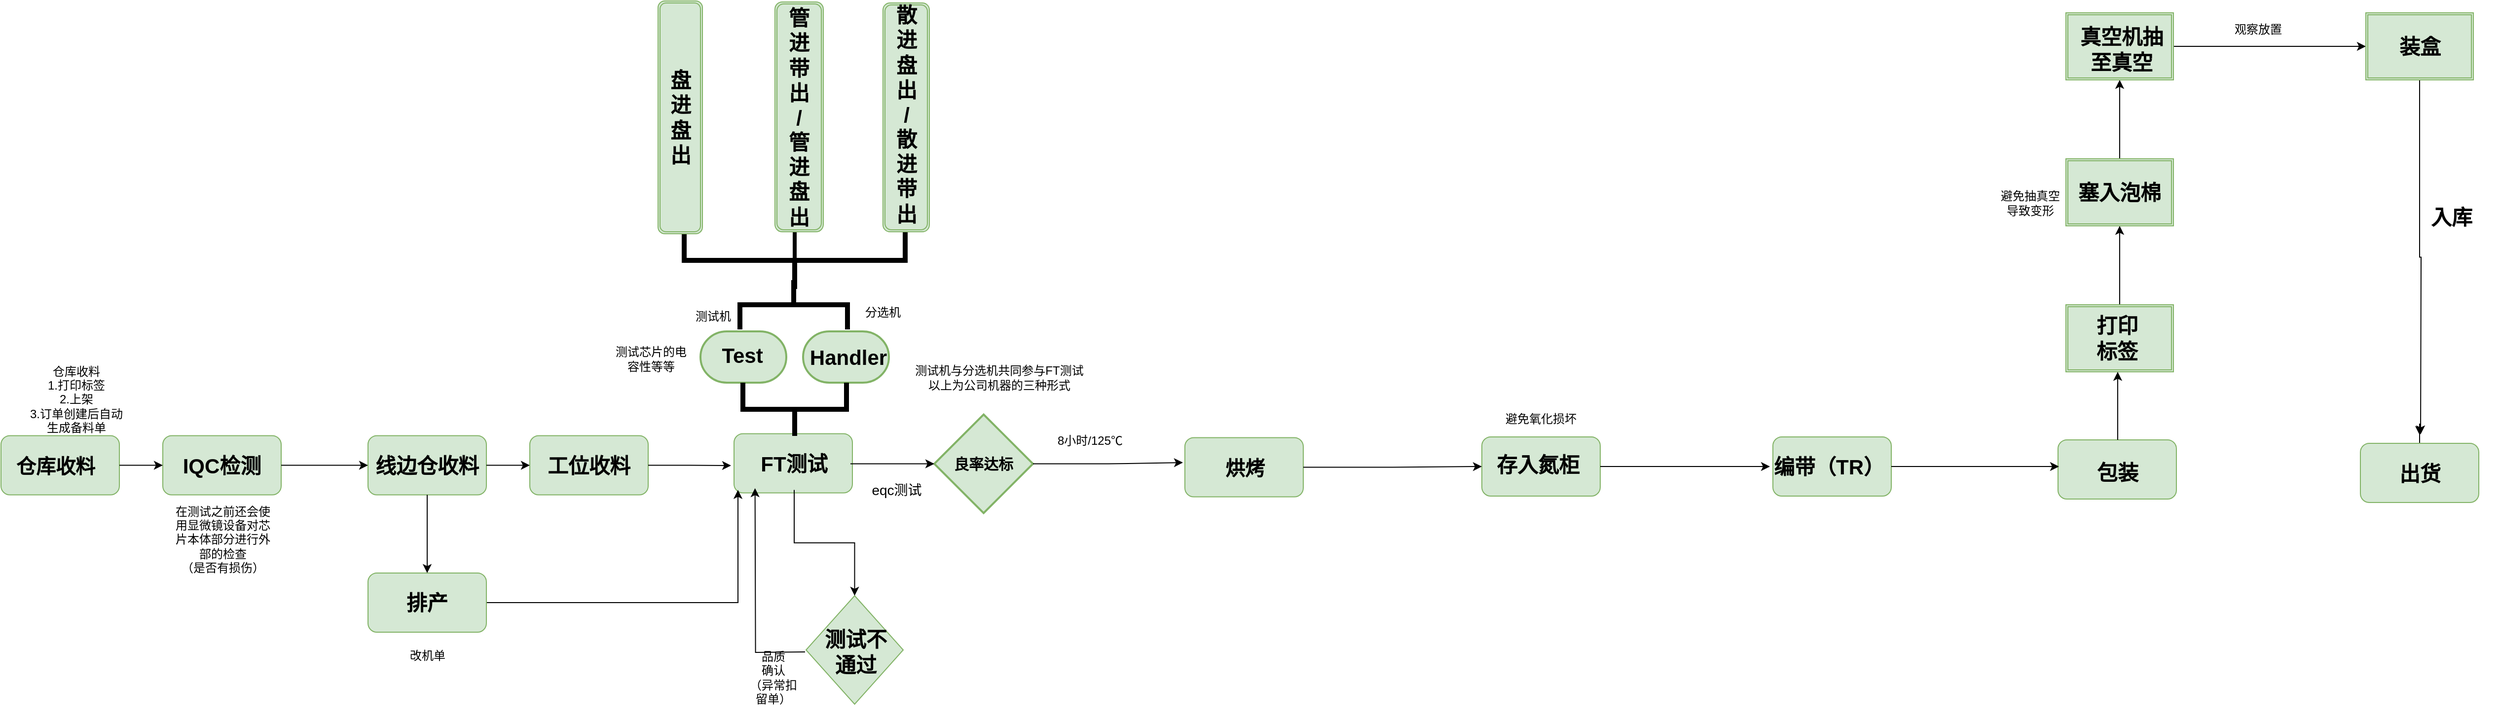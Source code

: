 <mxfile version="26.2.4">
  <diagram name="第 1 页" id="6Whp01cno-iCcvlQzlEr">
    <mxGraphModel dx="3020" dy="1228" grid="0" gridSize="10" guides="1" tooltips="1" connect="1" arrows="1" fold="1" page="0" pageScale="1" pageWidth="827" pageHeight="1169" math="0" shadow="0">
      <root>
        <mxCell id="0" />
        <mxCell id="1" parent="0" />
        <mxCell id="pIWOSWW2YScK09rMIziX-15" value="" style="group" parent="1" vertex="1" connectable="0">
          <mxGeometry x="419" y="225" width="120" height="60" as="geometry" />
        </mxCell>
        <mxCell id="VRzi01jcJigGVjQEdXFt-5" value="" style="rounded=1;whiteSpace=wrap;html=1;fillColor=#d5e8d4;strokeColor=#82b366;" parent="pIWOSWW2YScK09rMIziX-15" vertex="1">
          <mxGeometry width="120" height="60" as="geometry" />
        </mxCell>
        <mxCell id="pIWOSWW2YScK09rMIziX-14" value="编带（TR）" style="text;strokeColor=none;align=center;fillColor=none;html=1;verticalAlign=middle;whiteSpace=wrap;rounded=0;fontSize=21;fontStyle=1" parent="pIWOSWW2YScK09rMIziX-15" vertex="1">
          <mxGeometry y="3.5" width="110" height="53" as="geometry" />
        </mxCell>
        <mxCell id="pIWOSWW2YScK09rMIziX-16" value="" style="group" parent="1" vertex="1" connectable="0">
          <mxGeometry x="124" y="225" width="120" height="60" as="geometry" />
        </mxCell>
        <mxCell id="VRzi01jcJigGVjQEdXFt-3" value="" style="rounded=1;whiteSpace=wrap;html=1;fillColor=#d5e8d4;strokeColor=#82b366;" parent="pIWOSWW2YScK09rMIziX-16" vertex="1">
          <mxGeometry width="120" height="60" as="geometry" />
        </mxCell>
        <mxCell id="pIWOSWW2YScK09rMIziX-13" value="存入氮柜" style="text;strokeColor=none;align=center;fillColor=none;html=1;verticalAlign=middle;whiteSpace=wrap;rounded=0;fontSize=21;fontStyle=1" parent="pIWOSWW2YScK09rMIziX-16" vertex="1">
          <mxGeometry x="9" y="6" width="96" height="44" as="geometry" />
        </mxCell>
        <mxCell id="pIWOSWW2YScK09rMIziX-19" value="" style="group;fontSize=17;" parent="1" vertex="1" connectable="0">
          <mxGeometry x="-1377" y="223.75" width="1480" height="78.5" as="geometry" />
        </mxCell>
        <mxCell id="IHIgq401QCvbK1t1857Z-20" value="" style="group" vertex="1" connectable="0" parent="pIWOSWW2YScK09rMIziX-19">
          <mxGeometry width="1480" height="78.5" as="geometry" />
        </mxCell>
        <mxCell id="VRzi01jcJigGVjQEdXFt-9" value="" style="rounded=1;whiteSpace=wrap;html=1;fillColor=#d5e8d4;strokeColor=#82b366;" parent="IHIgq401QCvbK1t1857Z-20" vertex="1">
          <mxGeometry width="120" height="60" as="geometry" />
        </mxCell>
        <mxCell id="pIWOSWW2YScK09rMIziX-12" value="仓库收料" style="text;strokeColor=none;align=center;fillColor=none;html=1;verticalAlign=middle;whiteSpace=wrap;rounded=0;fontSize=20;fontStyle=1" parent="IHIgq401QCvbK1t1857Z-20" vertex="1">
          <mxGeometry x="5" y="2.5" width="101" height="55" as="geometry" />
        </mxCell>
        <mxCell id="IHIgq401QCvbK1t1857Z-18" value="Text" style="text;strokeColor=none;align=center;fillColor=none;html=1;verticalAlign=middle;whiteSpace=wrap;rounded=0;" vertex="1" parent="IHIgq401QCvbK1t1857Z-20">
          <mxGeometry x="395" y="14" width="99" height="41" as="geometry" />
        </mxCell>
        <mxCell id="IHIgq401QCvbK1t1857Z-14" value="&lt;font style=&quot;font-size: 21px;&quot;&gt;&lt;b&gt;线边仓收料&lt;/b&gt;&lt;/font&gt;" style="rounded=1;whiteSpace=wrap;html=1;fillColor=#d5e8d4;strokeColor=#82b366;" vertex="1" parent="IHIgq401QCvbK1t1857Z-20">
          <mxGeometry x="372" width="120" height="60" as="geometry" />
        </mxCell>
        <mxCell id="IHIgq401QCvbK1t1857Z-12" value="&lt;font style=&quot;font-size: 21px;&quot;&gt;&lt;b&gt;IQC检测&lt;/b&gt;&lt;/font&gt;" style="rounded=1;whiteSpace=wrap;html=1;fillColor=#d5e8d4;strokeColor=#82b366;" vertex="1" parent="IHIgq401QCvbK1t1857Z-20">
          <mxGeometry x="164" width="120" height="60" as="geometry" />
        </mxCell>
        <mxCell id="IHIgq401QCvbK1t1857Z-13" value="" style="edgeStyle=orthogonalEdgeStyle;rounded=0;orthogonalLoop=1;jettySize=auto;html=1;" edge="1" parent="IHIgq401QCvbK1t1857Z-20" source="VRzi01jcJigGVjQEdXFt-9" target="IHIgq401QCvbK1t1857Z-12">
          <mxGeometry relative="1" as="geometry">
            <mxPoint x="125" y="28" as="sourcePoint" />
          </mxGeometry>
        </mxCell>
        <mxCell id="IHIgq401QCvbK1t1857Z-15" value="" style="edgeStyle=orthogonalEdgeStyle;rounded=0;orthogonalLoop=1;jettySize=auto;html=1;" edge="1" parent="IHIgq401QCvbK1t1857Z-20" source="IHIgq401QCvbK1t1857Z-12" target="IHIgq401QCvbK1t1857Z-14">
          <mxGeometry relative="1" as="geometry" />
        </mxCell>
        <mxCell id="IHIgq401QCvbK1t1857Z-21" value="&lt;font style=&quot;font-size: 21px;&quot;&gt;&lt;b&gt;工位收料&lt;/b&gt;&lt;/font&gt;" style="whiteSpace=wrap;html=1;fillColor=#d5e8d4;strokeColor=#82b366;rounded=1;" vertex="1" parent="IHIgq401QCvbK1t1857Z-20">
          <mxGeometry x="536" width="120" height="60" as="geometry" />
        </mxCell>
        <mxCell id="IHIgq401QCvbK1t1857Z-22" value="" style="edgeStyle=orthogonalEdgeStyle;rounded=0;orthogonalLoop=1;jettySize=auto;html=1;" edge="1" parent="IHIgq401QCvbK1t1857Z-20" source="IHIgq401QCvbK1t1857Z-14" target="IHIgq401QCvbK1t1857Z-21">
          <mxGeometry relative="1" as="geometry" />
        </mxCell>
        <mxCell id="pIWOSWW2YScK09rMIziX-18" value="" style="group" parent="IHIgq401QCvbK1t1857Z-20" vertex="1" connectable="0">
          <mxGeometry x="743" y="-2" width="735" height="80.5" as="geometry" />
        </mxCell>
        <mxCell id="VRzi01jcJigGVjQEdXFt-8" value="" style="rounded=1;whiteSpace=wrap;html=1;fillColor=#d5e8d4;strokeColor=#82b366;" parent="pIWOSWW2YScK09rMIziX-18" vertex="1">
          <mxGeometry width="120" height="60" as="geometry" />
        </mxCell>
        <mxCell id="pIWOSWW2YScK09rMIziX-8" value="FT测试" style="text;strokeColor=none;align=center;fillColor=none;html=1;verticalAlign=middle;whiteSpace=wrap;rounded=0;fontSize=21;fontStyle=1" parent="pIWOSWW2YScK09rMIziX-18" vertex="1">
          <mxGeometry x="4" y="4" width="114" height="53" as="geometry" />
        </mxCell>
        <mxCell id="pIWOSWW2YScK09rMIziX-85" value="良率达标" style="strokeWidth=2;html=1;shape=mxgraph.flowchart.decision;whiteSpace=wrap;fillColor=#d5e8d4;strokeColor=#82b366;fontSize=15;fontStyle=1" parent="pIWOSWW2YScK09rMIziX-18" vertex="1">
          <mxGeometry x="203" y="-19.5" width="100" height="100" as="geometry" />
        </mxCell>
        <mxCell id="pIWOSWW2YScK09rMIziX-87" style="edgeStyle=orthogonalEdgeStyle;rounded=0;orthogonalLoop=1;jettySize=auto;html=1;entryX=0;entryY=0.5;entryDx=0;entryDy=0;entryPerimeter=0;" parent="pIWOSWW2YScK09rMIziX-18" source="pIWOSWW2YScK09rMIziX-8" target="pIWOSWW2YScK09rMIziX-85" edge="1">
          <mxGeometry relative="1" as="geometry" />
        </mxCell>
        <mxCell id="pIWOSWW2YScK09rMIziX-17" value="" style="group" parent="pIWOSWW2YScK09rMIziX-18" vertex="1" connectable="0">
          <mxGeometry x="457" y="4" width="254" height="60" as="geometry" />
        </mxCell>
        <mxCell id="VRzi01jcJigGVjQEdXFt-2" value="" style="rounded=1;whiteSpace=wrap;html=1;fillColor=#d5e8d4;strokeColor=#82b366;" parent="pIWOSWW2YScK09rMIziX-17" vertex="1">
          <mxGeometry width="120" height="60" as="geometry" />
        </mxCell>
        <mxCell id="VRzi01jcJigGVjQEdXFt-4" style="edgeStyle=none;curved=1;rounded=0;orthogonalLoop=1;jettySize=auto;html=1;exitX=0;exitY=0.5;exitDx=0;exitDy=0;fontSize=12;startSize=8;endSize=8;" parent="pIWOSWW2YScK09rMIziX-17" source="VRzi01jcJigGVjQEdXFt-2" target="VRzi01jcJigGVjQEdXFt-2" edge="1">
          <mxGeometry relative="1" as="geometry" />
        </mxCell>
        <mxCell id="pIWOSWW2YScK09rMIziX-9" value="烘烤" style="text;align=center;html=1;verticalAlign=middle;whiteSpace=wrap;rounded=0;fontSize=20;fontStyle=1" parent="pIWOSWW2YScK09rMIziX-17" vertex="1">
          <mxGeometry x="2" y="4.5" width="118" height="51" as="geometry" />
        </mxCell>
        <mxCell id="pIWOSWW2YScK09rMIziX-98" value="8小时/125℃" style="text;strokeColor=none;align=center;fillColor=none;html=1;verticalAlign=middle;whiteSpace=wrap;rounded=0;" parent="pIWOSWW2YScK09rMIziX-18" vertex="1">
          <mxGeometry x="305" y="-10" width="112" height="34" as="geometry" />
        </mxCell>
        <mxCell id="IHIgq401QCvbK1t1857Z-28" value="&lt;font style=&quot;font-size: 14px;&quot;&gt;eqc测试&lt;/font&gt;" style="text;strokeColor=none;align=center;fillColor=none;html=1;verticalAlign=middle;whiteSpace=wrap;rounded=0;" vertex="1" parent="pIWOSWW2YScK09rMIziX-18">
          <mxGeometry x="133" y="36" width="64" height="42" as="geometry" />
        </mxCell>
        <mxCell id="pIWOSWW2YScK09rMIziX-40" value="" style="strokeWidth=5;html=1;shape=mxgraph.flowchart.annotation_2;align=left;labelPosition=right;pointerEvents=1;direction=south;fontSize=18;" parent="1" vertex="1">
          <mxGeometry x="-628" y="66" width="109" height="50" as="geometry" />
        </mxCell>
        <mxCell id="pIWOSWW2YScK09rMIziX-41" value="" style="strokeWidth=5;html=1;shape=mxgraph.flowchart.annotation_2;align=left;labelPosition=right;pointerEvents=1;direction=north;" parent="1" vertex="1">
          <mxGeometry x="-684.5" y="17" width="224" height="58" as="geometry" />
        </mxCell>
        <mxCell id="pIWOSWW2YScK09rMIziX-46" value="" style="line;strokeWidth=4;direction=south;html=1;perimeter=backbonePerimeter;points=[];outlineConnect=0;" parent="1" vertex="1">
          <mxGeometry x="-577.5" y="15" width="10" height="51" as="geometry" />
        </mxCell>
        <mxCell id="pIWOSWW2YScK09rMIziX-49" value="" style="shape=ext;double=1;rounded=1;whiteSpace=wrap;html=1;fontSize=22;fontStyle=0;fillColor=#d5e8d4;strokeColor=#82b366;" parent="1" vertex="1">
          <mxGeometry x="-711" y="-217" width="45" height="236" as="geometry" />
        </mxCell>
        <mxCell id="pIWOSWW2YScK09rMIziX-51" value="盘进盘出" style="text;strokeColor=none;align=center;fillColor=none;html=1;verticalAlign=middle;whiteSpace=wrap;rounded=0;fontSize=21;fontStyle=1" parent="1" vertex="1">
          <mxGeometry x="-700.5" y="-167.5" width="24" height="137" as="geometry" />
        </mxCell>
        <mxCell id="pIWOSWW2YScK09rMIziX-52" value="" style="shape=ext;double=1;rounded=1;whiteSpace=wrap;html=1;fontSize=22;fontStyle=0;fillColor=#d5e8d4;strokeColor=#82b366;" parent="1" vertex="1">
          <mxGeometry x="-592.5" y="-216" width="49" height="233" as="geometry" />
        </mxCell>
        <mxCell id="pIWOSWW2YScK09rMIziX-53" value="管进带出&lt;div&gt;/&lt;/div&gt;&lt;div&gt;管进盘出&lt;/div&gt;" style="text;strokeColor=none;align=center;fillColor=none;html=1;verticalAlign=middle;whiteSpace=wrap;rounded=0;fontSize=21;fontStyle=1" parent="1" vertex="1">
          <mxGeometry x="-580" y="-167.5" width="24" height="137" as="geometry" />
        </mxCell>
        <mxCell id="pIWOSWW2YScK09rMIziX-55" value="" style="shape=ext;double=1;rounded=1;whiteSpace=wrap;html=1;fontSize=22;fontStyle=0;fillColor=#d5e8d4;strokeColor=#82b366;" parent="1" vertex="1">
          <mxGeometry x="-483" y="-215" width="47" height="232" as="geometry" />
        </mxCell>
        <mxCell id="pIWOSWW2YScK09rMIziX-56" value="散进盘出&lt;div&gt;/&lt;/div&gt;&lt;div&gt;散进带出&lt;/div&gt;" style="text;strokeColor=none;align=center;fillColor=none;html=1;verticalAlign=middle;whiteSpace=wrap;rounded=0;fontSize=21;fontStyle=1" parent="1" vertex="1">
          <mxGeometry x="-471.5" y="-171" width="24" height="137" as="geometry" />
        </mxCell>
        <mxCell id="pIWOSWW2YScK09rMIziX-80" value="" style="group" parent="1" vertex="1" connectable="0">
          <mxGeometry x="710" y="228" width="445" height="70" as="geometry" />
        </mxCell>
        <mxCell id="pIWOSWW2YScK09rMIziX-24" value="" style="group" parent="pIWOSWW2YScK09rMIziX-80" vertex="1" connectable="0">
          <mxGeometry x="-2" width="120" height="66" as="geometry" />
        </mxCell>
        <mxCell id="pIWOSWW2YScK09rMIziX-21" value="" style="rounded=1;whiteSpace=wrap;html=1;fillColor=#d5e8d4;strokeColor=#82b366;" parent="pIWOSWW2YScK09rMIziX-24" vertex="1">
          <mxGeometry width="120" height="60" as="geometry" />
        </mxCell>
        <mxCell id="pIWOSWW2YScK09rMIziX-23" value="包装" style="text;strokeColor=none;align=center;fillColor=none;html=1;verticalAlign=middle;whiteSpace=wrap;rounded=0;fontSize=21;fontStyle=1" parent="pIWOSWW2YScK09rMIziX-24" vertex="1">
          <mxGeometry x="4" width="113" height="66" as="geometry" />
        </mxCell>
        <mxCell id="IHIgq401QCvbK1t1857Z-31" style="edgeStyle=orthogonalEdgeStyle;rounded=0;orthogonalLoop=1;jettySize=auto;html=1;" edge="1" parent="pIWOSWW2YScK09rMIziX-80" source="pIWOSWW2YScK09rMIziX-22">
          <mxGeometry relative="1" as="geometry">
            <mxPoint x="364.5" y="-5" as="targetPoint" />
          </mxGeometry>
        </mxCell>
        <mxCell id="pIWOSWW2YScK09rMIziX-22" value="" style="rounded=1;whiteSpace=wrap;html=1;fillColor=#d5e8d4;strokeColor=#82b366;" parent="pIWOSWW2YScK09rMIziX-80" vertex="1">
          <mxGeometry x="304.5" y="3.5" width="120" height="60" as="geometry" />
        </mxCell>
        <mxCell id="pIWOSWW2YScK09rMIziX-118" value="出货" style="text;strokeColor=none;align=center;fillColor=none;html=1;verticalAlign=middle;whiteSpace=wrap;rounded=0;fontSize=21;fontStyle=1" parent="pIWOSWW2YScK09rMIziX-80" vertex="1">
          <mxGeometry x="334.5" y="18.5" width="60" height="30" as="geometry" />
        </mxCell>
        <mxCell id="pIWOSWW2YScK09rMIziX-96" value="" style="edgeStyle=orthogonalEdgeStyle;rounded=0;orthogonalLoop=1;jettySize=auto;html=1;" parent="1" source="pIWOSWW2YScK09rMIziX-85" edge="1">
          <mxGeometry relative="1" as="geometry">
            <mxPoint x="-179" y="251" as="targetPoint" />
          </mxGeometry>
        </mxCell>
        <mxCell id="pIWOSWW2YScK09rMIziX-30" value="" style="strokeWidth=2;html=1;shape=mxgraph.flowchart.terminator;whiteSpace=wrap;fillColor=#d5e8d4;strokeColor=#82b366;" parent="1" vertex="1">
          <mxGeometry x="-668" y="118" width="87" height="52" as="geometry" />
        </mxCell>
        <mxCell id="pIWOSWW2YScK09rMIziX-31" value="" style="strokeWidth=2;html=1;shape=mxgraph.flowchart.terminator;whiteSpace=wrap;fillColor=#d5e8d4;strokeColor=#82b366;" parent="1" vertex="1">
          <mxGeometry x="-564" y="118" width="87" height="52" as="geometry" />
        </mxCell>
        <mxCell id="pIWOSWW2YScK09rMIziX-34" value="" style="strokeWidth=5;html=1;shape=mxgraph.flowchart.annotation_2;align=left;labelPosition=right;pointerEvents=1;direction=north;" parent="1" vertex="1">
          <mxGeometry x="-625" y="170" width="105" height="54" as="geometry" />
        </mxCell>
        <mxCell id="pIWOSWW2YScK09rMIziX-35" value="Test" style="text;align=center;html=1;verticalAlign=middle;whiteSpace=wrap;rounded=0;fontSize=21;fontStyle=1;" parent="1" vertex="1">
          <mxGeometry x="-668" y="113" width="85" height="57" as="geometry" />
        </mxCell>
        <mxCell id="pIWOSWW2YScK09rMIziX-37" value="Handler" style="text;strokeColor=none;align=center;fillColor=none;html=1;verticalAlign=middle;whiteSpace=wrap;rounded=0;fontSize=21;fontStyle=1" parent="1" vertex="1">
          <mxGeometry x="-548" y="129" width="60" height="30" as="geometry" />
        </mxCell>
        <mxCell id="pIWOSWW2YScK09rMIziX-78" value="分选机" style="text;strokeColor=none;align=center;fillColor=none;html=1;verticalAlign=middle;whiteSpace=wrap;rounded=0;" parent="1" vertex="1">
          <mxGeometry x="-515" y="79" width="64" height="39" as="geometry" />
        </mxCell>
        <mxCell id="pIWOSWW2YScK09rMIziX-79" value="测试机" style="text;strokeColor=none;align=center;fillColor=none;html=1;verticalAlign=middle;whiteSpace=wrap;rounded=0;" parent="1" vertex="1">
          <mxGeometry x="-685" y="88" width="60" height="30" as="geometry" />
        </mxCell>
        <mxCell id="pIWOSWW2YScK09rMIziX-100" value="" style="edgeStyle=orthogonalEdgeStyle;rounded=0;orthogonalLoop=1;jettySize=auto;html=1;entryX=0;entryY=0.5;entryDx=0;entryDy=0;" parent="1" source="pIWOSWW2YScK09rMIziX-9" edge="1" target="VRzi01jcJigGVjQEdXFt-3">
          <mxGeometry relative="1" as="geometry">
            <mxPoint x="126" y="254" as="targetPoint" />
          </mxGeometry>
        </mxCell>
        <mxCell id="pIWOSWW2YScK09rMIziX-101" value="避免氧化损坏" style="text;strokeColor=none;align=center;fillColor=none;html=1;verticalAlign=middle;whiteSpace=wrap;rounded=0;" parent="1" vertex="1">
          <mxGeometry x="128" y="189" width="112" height="36" as="geometry" />
        </mxCell>
        <mxCell id="pIWOSWW2YScK09rMIziX-103" value="" style="edgeStyle=orthogonalEdgeStyle;rounded=0;orthogonalLoop=1;jettySize=auto;html=1;" parent="1" source="VRzi01jcJigGVjQEdXFt-3" edge="1">
          <mxGeometry relative="1" as="geometry">
            <mxPoint x="416" y="255" as="targetPoint" />
          </mxGeometry>
        </mxCell>
        <mxCell id="pIWOSWW2YScK09rMIziX-105" value="" style="edgeStyle=orthogonalEdgeStyle;rounded=0;orthogonalLoop=1;jettySize=auto;html=1;" parent="1" source="VRzi01jcJigGVjQEdXFt-5" edge="1">
          <mxGeometry relative="1" as="geometry">
            <mxPoint x="709" y="255" as="targetPoint" />
          </mxGeometry>
        </mxCell>
        <mxCell id="pIWOSWW2YScK09rMIziX-111" value="" style="edgeStyle=orthogonalEdgeStyle;rounded=0;orthogonalLoop=1;jettySize=auto;html=1;" parent="1" source="pIWOSWW2YScK09rMIziX-108" target="pIWOSWW2YScK09rMIziX-110" edge="1">
          <mxGeometry relative="1" as="geometry" />
        </mxCell>
        <mxCell id="pIWOSWW2YScK09rMIziX-108" value="" style="shape=ext;double=1;rounded=0;whiteSpace=wrap;html=1;fillColor=#d5e8d4;strokeColor=#82b366;" parent="1" vertex="1">
          <mxGeometry x="716" y="91" width="109" height="68" as="geometry" />
        </mxCell>
        <mxCell id="pIWOSWW2YScK09rMIziX-109" value="" style="edgeStyle=orthogonalEdgeStyle;rounded=0;orthogonalLoop=1;jettySize=auto;html=1;" parent="1" source="pIWOSWW2YScK09rMIziX-23" edge="1">
          <mxGeometry relative="1" as="geometry">
            <mxPoint x="768.5" y="159" as="targetPoint" />
          </mxGeometry>
        </mxCell>
        <mxCell id="pIWOSWW2YScK09rMIziX-113" value="" style="edgeStyle=orthogonalEdgeStyle;rounded=0;orthogonalLoop=1;jettySize=auto;html=1;" parent="1" source="pIWOSWW2YScK09rMIziX-110" target="pIWOSWW2YScK09rMIziX-112" edge="1">
          <mxGeometry relative="1" as="geometry" />
        </mxCell>
        <mxCell id="pIWOSWW2YScK09rMIziX-110" value="" style="shape=ext;double=1;rounded=0;whiteSpace=wrap;html=1;fillColor=#d5e8d4;strokeColor=#82b366;" parent="1" vertex="1">
          <mxGeometry x="716" y="-57" width="109" height="68" as="geometry" />
        </mxCell>
        <mxCell id="pIWOSWW2YScK09rMIziX-115" value="" style="edgeStyle=orthogonalEdgeStyle;rounded=0;orthogonalLoop=1;jettySize=auto;html=1;" parent="1" source="pIWOSWW2YScK09rMIziX-112" target="pIWOSWW2YScK09rMIziX-114" edge="1">
          <mxGeometry relative="1" as="geometry" />
        </mxCell>
        <mxCell id="pIWOSWW2YScK09rMIziX-112" value="" style="shape=ext;double=1;rounded=0;whiteSpace=wrap;html=1;fillColor=#d5e8d4;strokeColor=#82b366;" parent="1" vertex="1">
          <mxGeometry x="716" y="-205" width="109" height="68" as="geometry" />
        </mxCell>
        <mxCell id="pIWOSWW2YScK09rMIziX-117" value="" style="edgeStyle=orthogonalEdgeStyle;rounded=0;orthogonalLoop=1;jettySize=auto;html=1;" parent="1" source="pIWOSWW2YScK09rMIziX-114" edge="1">
          <mxGeometry relative="1" as="geometry">
            <mxPoint x="1075.5" y="222.5" as="targetPoint" />
          </mxGeometry>
        </mxCell>
        <mxCell id="pIWOSWW2YScK09rMIziX-114" value="" style="shape=ext;double=1;rounded=0;whiteSpace=wrap;html=1;fillColor=#d5e8d4;strokeColor=#82b366;" parent="1" vertex="1">
          <mxGeometry x="1020" y="-205" width="109" height="68" as="geometry" />
        </mxCell>
        <mxCell id="pIWOSWW2YScK09rMIziX-119" value="打印标签" style="text;strokeColor=none;align=center;fillColor=none;html=1;verticalAlign=middle;whiteSpace=wrap;rounded=0;fontSize=21;fontStyle=1" parent="1" vertex="1">
          <mxGeometry x="738" y="110" width="60" height="30" as="geometry" />
        </mxCell>
        <mxCell id="pIWOSWW2YScK09rMIziX-120" value="塞入泡棉" style="text;strokeColor=none;align=center;fillColor=none;html=1;verticalAlign=middle;whiteSpace=wrap;rounded=0;fontSize=21;fontStyle=1" parent="1" vertex="1">
          <mxGeometry x="721" y="-47" width="99" height="48" as="geometry" />
        </mxCell>
        <mxCell id="pIWOSWW2YScK09rMIziX-121" value="避免抽真空导致变形" style="text;strokeColor=none;align=center;fillColor=none;html=1;verticalAlign=middle;whiteSpace=wrap;rounded=0;" parent="1" vertex="1">
          <mxGeometry x="647" y="-34" width="66" height="44" as="geometry" />
        </mxCell>
        <mxCell id="pIWOSWW2YScK09rMIziX-122" value="真空机抽至真空" style="text;strokeColor=none;align=center;fillColor=none;html=1;verticalAlign=middle;whiteSpace=wrap;rounded=0;fontSize=21;fontStyle=1" parent="1" vertex="1">
          <mxGeometry x="728" y="-183" width="89" height="30" as="geometry" />
        </mxCell>
        <mxCell id="pIWOSWW2YScK09rMIziX-123" value="观察放置" style="text;strokeColor=none;align=center;fillColor=none;html=1;verticalAlign=middle;whiteSpace=wrap;rounded=0;" parent="1" vertex="1">
          <mxGeometry x="874" y="-208.5" width="74" height="41" as="geometry" />
        </mxCell>
        <mxCell id="pIWOSWW2YScK09rMIziX-124" value="装盒" style="text;strokeColor=none;align=center;fillColor=none;html=1;verticalAlign=middle;whiteSpace=wrap;rounded=0;fontSize=21;fontStyle=1" parent="1" vertex="1">
          <mxGeometry x="1044.5" y="-186" width="60" height="30" as="geometry" />
        </mxCell>
        <mxCell id="IHIgq401QCvbK1t1857Z-2" value="在测试之前还会使用显微镜设备对芯片本体部分进行外部的检查&lt;div&gt;（是否有损伤）&lt;/div&gt;" style="text;strokeColor=none;align=center;fillColor=none;html=1;verticalAlign=middle;whiteSpace=wrap;rounded=0;" vertex="1" parent="1">
          <mxGeometry x="-1206" y="292" width="108" height="74" as="geometry" />
        </mxCell>
        <mxCell id="IHIgq401QCvbK1t1857Z-3" value="测试机与分选机共同参与FT测试&lt;div&gt;以上为公司机器的三种形式&lt;/div&gt;" style="text;strokeColor=none;align=center;fillColor=none;html=1;verticalAlign=middle;whiteSpace=wrap;rounded=0;" vertex="1" parent="1">
          <mxGeometry x="-479" y="118" width="228" height="94" as="geometry" />
        </mxCell>
        <mxCell id="IHIgq401QCvbK1t1857Z-5" value="" style="rhombus;whiteSpace=wrap;html=1;fillColor=#d5e8d4;strokeColor=#82b366;fontSize=18;" vertex="1" parent="1">
          <mxGeometry x="-561" y="386" width="98.5" height="110" as="geometry" />
        </mxCell>
        <mxCell id="IHIgq401QCvbK1t1857Z-6" value="" style="edgeStyle=orthogonalEdgeStyle;rounded=0;orthogonalLoop=1;jettySize=auto;html=1;" edge="1" parent="1" source="pIWOSWW2YScK09rMIziX-8" target="IHIgq401QCvbK1t1857Z-5">
          <mxGeometry relative="1" as="geometry" />
        </mxCell>
        <mxCell id="IHIgq401QCvbK1t1857Z-9" value="" style="edgeStyle=orthogonalEdgeStyle;rounded=0;orthogonalLoop=1;jettySize=auto;html=1;" edge="1" parent="1">
          <mxGeometry relative="1" as="geometry">
            <mxPoint x="-562" y="443" as="sourcePoint" />
            <mxPoint x="-612.7" y="277" as="targetPoint" />
          </mxGeometry>
        </mxCell>
        <mxCell id="IHIgq401QCvbK1t1857Z-7" value="测试不通过" style="text;strokeColor=none;align=center;fillColor=none;html=1;verticalAlign=middle;whiteSpace=wrap;rounded=0;fontSize=21;fontStyle=1" vertex="1" parent="1">
          <mxGeometry x="-543.5" y="420" width="64.5" height="46" as="geometry" />
        </mxCell>
        <mxCell id="IHIgq401QCvbK1t1857Z-10" value="品质&lt;div&gt;确认&lt;/div&gt;&lt;div&gt;（异常扣留单）&lt;/div&gt;" style="text;strokeColor=none;align=center;fillColor=none;html=1;verticalAlign=middle;whiteSpace=wrap;rounded=0;" vertex="1" parent="1">
          <mxGeometry x="-624" y="428" width="60" height="81" as="geometry" />
        </mxCell>
        <mxCell id="IHIgq401QCvbK1t1857Z-11" value="测试芯片的电容性等等" style="text;strokeColor=none;align=center;fillColor=none;html=1;verticalAlign=middle;whiteSpace=wrap;rounded=0;" vertex="1" parent="1">
          <mxGeometry x="-760.5" y="118" width="84" height="56.5" as="geometry" />
        </mxCell>
        <mxCell id="IHIgq401QCvbK1t1857Z-17" value="仓库收料&lt;div&gt;1.打印标签&lt;/div&gt;&lt;div&gt;2.上架&lt;/div&gt;&lt;div&gt;3.订单创建后自动&lt;/div&gt;&lt;div&gt;生成备料单&lt;/div&gt;" style="text;strokeColor=none;align=center;fillColor=none;html=1;verticalAlign=middle;whiteSpace=wrap;rounded=0;" vertex="1" parent="1">
          <mxGeometry x="-1352" y="156" width="103" height="61" as="geometry" />
        </mxCell>
        <mxCell id="IHIgq401QCvbK1t1857Z-27" style="edgeStyle=orthogonalEdgeStyle;rounded=0;orthogonalLoop=1;jettySize=auto;html=1;entryX=0;entryY=1;entryDx=0;entryDy=0;" edge="1" parent="1" source="IHIgq401QCvbK1t1857Z-24" target="pIWOSWW2YScK09rMIziX-8">
          <mxGeometry relative="1" as="geometry" />
        </mxCell>
        <mxCell id="IHIgq401QCvbK1t1857Z-24" value="&lt;font style=&quot;font-size: 21px;&quot;&gt;&lt;b&gt;排产&lt;/b&gt;&lt;/font&gt;" style="whiteSpace=wrap;html=1;fillColor=#d5e8d4;strokeColor=#82b366;rounded=1;" vertex="1" parent="1">
          <mxGeometry x="-1005" y="363" width="120" height="60" as="geometry" />
        </mxCell>
        <mxCell id="IHIgq401QCvbK1t1857Z-25" value="" style="edgeStyle=orthogonalEdgeStyle;rounded=0;orthogonalLoop=1;jettySize=auto;html=1;" edge="1" parent="1" source="IHIgq401QCvbK1t1857Z-14" target="IHIgq401QCvbK1t1857Z-24">
          <mxGeometry relative="1" as="geometry" />
        </mxCell>
        <mxCell id="IHIgq401QCvbK1t1857Z-26" value="改机单" style="text;strokeColor=none;align=center;fillColor=none;html=1;verticalAlign=middle;whiteSpace=wrap;rounded=0;" vertex="1" parent="1">
          <mxGeometry x="-983.5" y="426" width="77" height="42" as="geometry" />
        </mxCell>
        <mxCell id="IHIgq401QCvbK1t1857Z-29" value="" style="edgeStyle=orthogonalEdgeStyle;rounded=0;orthogonalLoop=1;jettySize=auto;html=1;" edge="1" parent="1" source="IHIgq401QCvbK1t1857Z-21">
          <mxGeometry relative="1" as="geometry">
            <mxPoint x="-637" y="254" as="targetPoint" />
          </mxGeometry>
        </mxCell>
        <mxCell id="IHIgq401QCvbK1t1857Z-30" value="&lt;font style=&quot;font-size: 21px;&quot;&gt;&lt;b&gt;入库&lt;/b&gt;&lt;/font&gt;" style="text;strokeColor=none;align=center;fillColor=none;html=1;verticalAlign=middle;whiteSpace=wrap;rounded=0;" vertex="1" parent="1">
          <mxGeometry x="1077" y="-13" width="60" height="30" as="geometry" />
        </mxCell>
      </root>
    </mxGraphModel>
  </diagram>
</mxfile>

